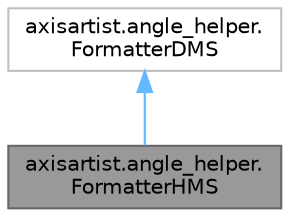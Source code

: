 digraph "axisartist.angle_helper.FormatterHMS"
{
 // LATEX_PDF_SIZE
  bgcolor="transparent";
  edge [fontname=Helvetica,fontsize=10,labelfontname=Helvetica,labelfontsize=10];
  node [fontname=Helvetica,fontsize=10,shape=box,height=0.2,width=0.4];
  Node1 [id="Node000001",label="axisartist.angle_helper.\lFormatterHMS",height=0.2,width=0.4,color="gray40", fillcolor="grey60", style="filled", fontcolor="black",tooltip=" "];
  Node2 -> Node1 [id="edge2_Node000001_Node000002",dir="back",color="steelblue1",style="solid",tooltip=" "];
  Node2 [id="Node000002",label="axisartist.angle_helper.\lFormatterDMS",height=0.2,width=0.4,color="grey75", fillcolor="white", style="filled",URL="$d1/dd1/classaxisartist_1_1angle__helper_1_1FormatterDMS.html",tooltip=" "];
}
